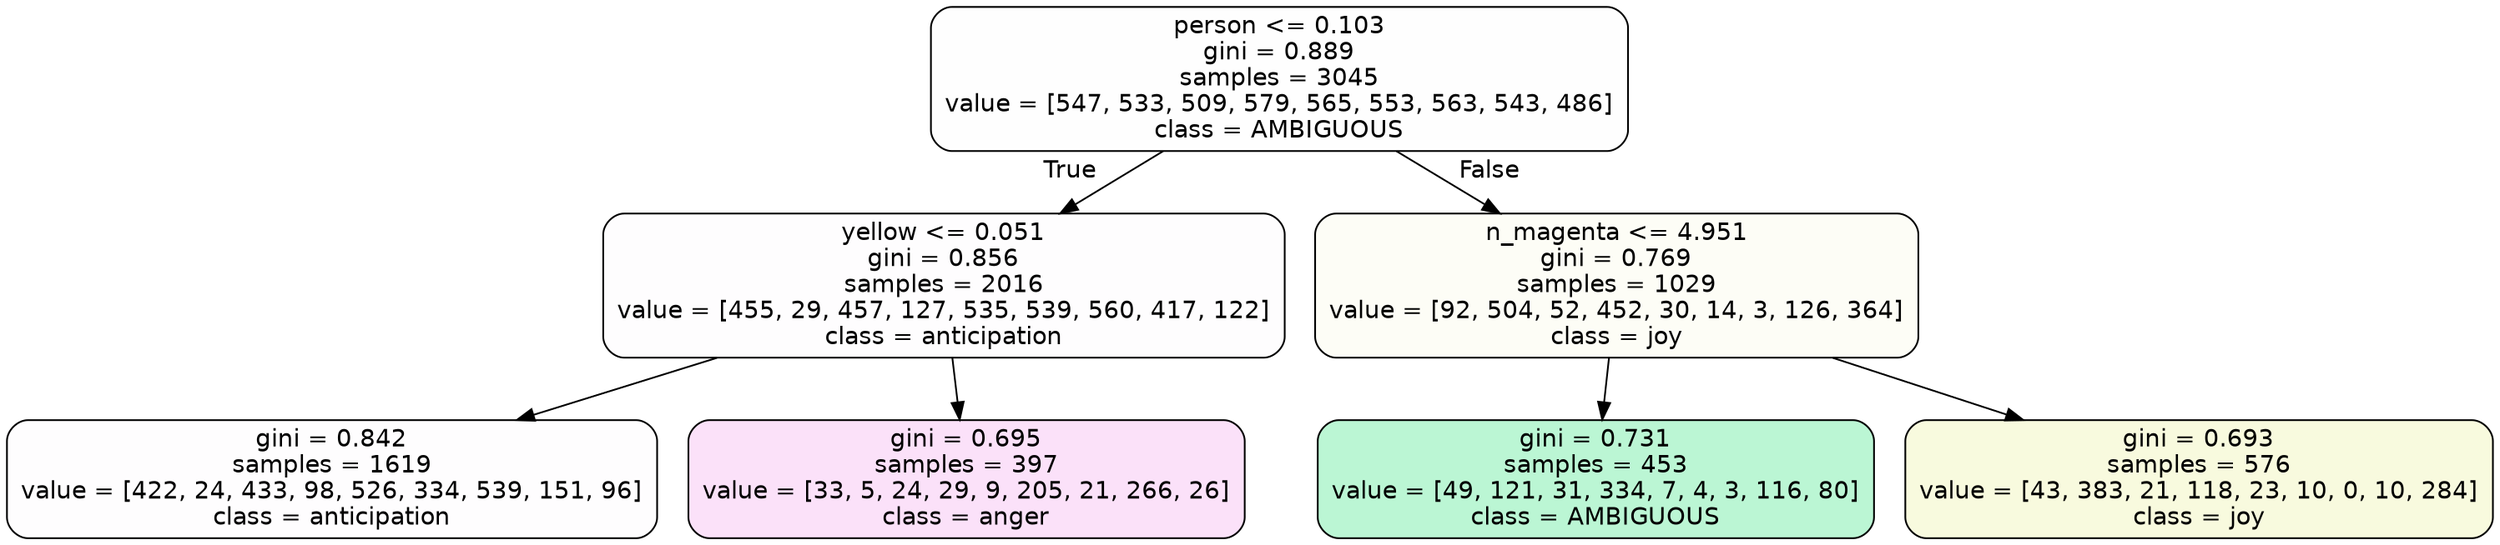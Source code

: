 digraph Tree {
node [shape=box, style="filled, rounded", color="black", fontname=helvetica] ;
edge [fontname=helvetica] ;
0 [label="person <= 0.103\ngini = 0.889\nsamples = 3045\nvalue = [547, 533, 509, 579, 565, 553, 563, 543, 486]\nclass = AMBIGUOUS", fillcolor="#39e58101"] ;
1 [label="yellow <= 0.051\ngini = 0.856\nsamples = 2016\nvalue = [455, 29, 457, 127, 535, 539, 560, 417, 122]\nclass = anticipation", fillcolor="#8139e502"] ;
0 -> 1 [labeldistance=2.5, labelangle=45, headlabel="True"] ;
2 [label="gini = 0.842\nsamples = 1619\nvalue = [422, 24, 433, 98, 526, 334, 539, 151, 96]\nclass = anticipation", fillcolor="#8139e502"] ;
1 -> 2 ;
3 [label="gini = 0.695\nsamples = 397\nvalue = [33, 5, 24, 29, 9, 205, 21, 266, 26]\nclass = anger", fillcolor="#e539d726"] ;
1 -> 3 ;
4 [label="n_magenta <= 4.951\ngini = 0.769\nsamples = 1029\nvalue = [92, 504, 52, 452, 30, 14, 3, 126, 364]\nclass = joy", fillcolor="#d7e5390b"] ;
0 -> 4 [labeldistance=2.5, labelangle=-45, headlabel="False"] ;
5 [label="gini = 0.731\nsamples = 453\nvalue = [49, 121, 31, 334, 7, 4, 3, 116, 80]\nclass = AMBIGUOUS", fillcolor="#39e58157"] ;
4 -> 5 ;
6 [label="gini = 0.693\nsamples = 576\nvalue = [43, 383, 21, 118, 23, 10, 0, 10, 284]\nclass = joy", fillcolor="#d7e5392a"] ;
4 -> 6 ;
}